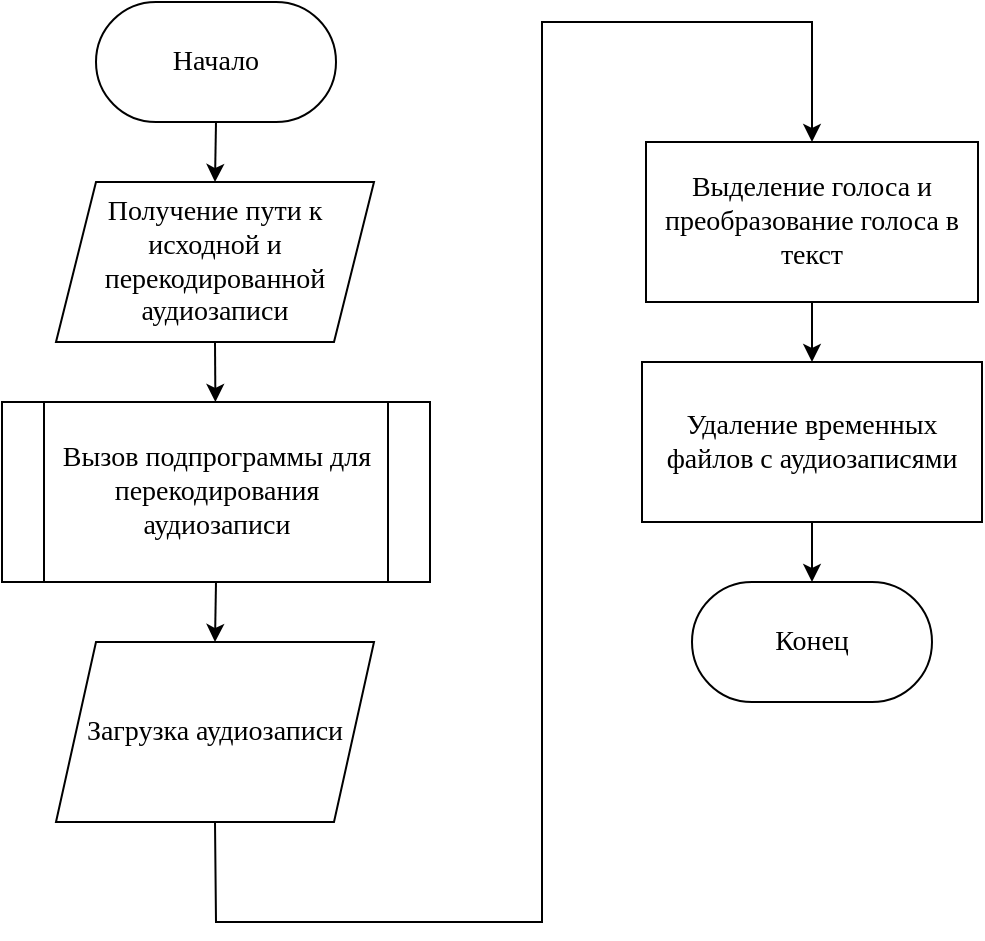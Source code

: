 <mxfile version="24.8.8">
  <diagram name="Страница — 1" id="ob4cTclGZawf6yzw8rWF">
    <mxGraphModel dx="1434" dy="772" grid="1" gridSize="10" guides="1" tooltips="1" connect="1" arrows="1" fold="1" page="1" pageScale="1" pageWidth="827" pageHeight="1169" math="0" shadow="0">
      <root>
        <mxCell id="0" />
        <mxCell id="1" parent="0" />
        <mxCell id="HNKxULLOcLgKUf2eaxGO-1" value="&lt;font style=&quot;font-size: 14px;&quot; face=&quot;Times New Roman&quot;&gt;Вызов подпрограммы для перекодирования аудиозаписи&lt;/font&gt;" style="shape=process;whiteSpace=wrap;html=1;backgroundOutline=1;" vertex="1" parent="1">
          <mxGeometry x="50" y="240" width="214" height="90" as="geometry" />
        </mxCell>
        <mxCell id="HNKxULLOcLgKUf2eaxGO-2" value="&lt;font style=&quot;font-size: 14px;&quot; face=&quot;Times New Roman&quot;&gt;Начало&lt;/font&gt;" style="rounded=1;whiteSpace=wrap;html=1;arcSize=50;" vertex="1" parent="1">
          <mxGeometry x="97" y="40" width="120" height="60" as="geometry" />
        </mxCell>
        <mxCell id="HNKxULLOcLgKUf2eaxGO-3" value="&lt;font face=&quot;Times New Roman&quot; style=&quot;font-size: 14px;&quot;&gt;Конец&lt;/font&gt;" style="rounded=1;whiteSpace=wrap;html=1;arcSize=50;" vertex="1" parent="1">
          <mxGeometry x="395" y="330" width="120" height="60" as="geometry" />
        </mxCell>
        <mxCell id="HNKxULLOcLgKUf2eaxGO-4" value="&lt;font style=&quot;font-size: 14px;&quot; face=&quot;Times New Roman&quot;&gt;Получение пути к исходной и перекодированной аудиозаписи&lt;/font&gt;" style="shape=parallelogram;perimeter=parallelogramPerimeter;whiteSpace=wrap;html=1;fixedSize=1;" vertex="1" parent="1">
          <mxGeometry x="77" y="130" width="159" height="80" as="geometry" />
        </mxCell>
        <mxCell id="HNKxULLOcLgKUf2eaxGO-5" value="&lt;font style=&quot;font-size: 14px;&quot; face=&quot;Times New Roman&quot;&gt;Загрузка аудиозаписи&lt;/font&gt;" style="shape=parallelogram;perimeter=parallelogramPerimeter;whiteSpace=wrap;html=1;fixedSize=1;" vertex="1" parent="1">
          <mxGeometry x="77" y="360" width="159" height="90" as="geometry" />
        </mxCell>
        <mxCell id="HNKxULLOcLgKUf2eaxGO-6" value="&lt;font face=&quot;Times New Roman&quot; style=&quot;font-size: 14px;&quot;&gt;Выделение голоса и преобразование голоса в текст&lt;/font&gt;" style="rounded=0;whiteSpace=wrap;html=1;" vertex="1" parent="1">
          <mxGeometry x="372" y="110" width="166" height="80" as="geometry" />
        </mxCell>
        <mxCell id="HNKxULLOcLgKUf2eaxGO-7" value="&lt;font style=&quot;font-size: 14px;&quot; face=&quot;Times New Roman&quot;&gt;Удаление временных файлов с аудиозаписями&lt;/font&gt;" style="rounded=0;whiteSpace=wrap;html=1;" vertex="1" parent="1">
          <mxGeometry x="370" y="220" width="170" height="80" as="geometry" />
        </mxCell>
        <mxCell id="HNKxULLOcLgKUf2eaxGO-8" value="" style="endArrow=classic;html=1;rounded=0;exitX=0.5;exitY=1;exitDx=0;exitDy=0;entryX=0.5;entryY=0;entryDx=0;entryDy=0;" edge="1" parent="1" source="HNKxULLOcLgKUf2eaxGO-2" target="HNKxULLOcLgKUf2eaxGO-4">
          <mxGeometry width="50" height="50" relative="1" as="geometry">
            <mxPoint x="270" y="430" as="sourcePoint" />
            <mxPoint x="320" y="380" as="targetPoint" />
          </mxGeometry>
        </mxCell>
        <mxCell id="HNKxULLOcLgKUf2eaxGO-9" value="" style="endArrow=classic;html=1;rounded=0;exitX=0.5;exitY=1;exitDx=0;exitDy=0;" edge="1" parent="1" source="HNKxULLOcLgKUf2eaxGO-4" target="HNKxULLOcLgKUf2eaxGO-1">
          <mxGeometry width="50" height="50" relative="1" as="geometry">
            <mxPoint x="270" y="430" as="sourcePoint" />
            <mxPoint x="320" y="380" as="targetPoint" />
          </mxGeometry>
        </mxCell>
        <mxCell id="HNKxULLOcLgKUf2eaxGO-10" value="" style="endArrow=classic;html=1;rounded=0;exitX=0.5;exitY=1;exitDx=0;exitDy=0;entryX=0.5;entryY=0;entryDx=0;entryDy=0;" edge="1" parent="1" source="HNKxULLOcLgKUf2eaxGO-1" target="HNKxULLOcLgKUf2eaxGO-5">
          <mxGeometry width="50" height="50" relative="1" as="geometry">
            <mxPoint x="270" y="430" as="sourcePoint" />
            <mxPoint x="320" y="380" as="targetPoint" />
          </mxGeometry>
        </mxCell>
        <mxCell id="HNKxULLOcLgKUf2eaxGO-11" value="" style="endArrow=classic;html=1;rounded=0;exitX=0.5;exitY=1;exitDx=0;exitDy=0;entryX=0.5;entryY=0;entryDx=0;entryDy=0;" edge="1" parent="1" source="HNKxULLOcLgKUf2eaxGO-6" target="HNKxULLOcLgKUf2eaxGO-7">
          <mxGeometry width="50" height="50" relative="1" as="geometry">
            <mxPoint x="270" y="430" as="sourcePoint" />
            <mxPoint x="320" y="380" as="targetPoint" />
          </mxGeometry>
        </mxCell>
        <mxCell id="HNKxULLOcLgKUf2eaxGO-12" value="" style="endArrow=classic;html=1;rounded=0;exitX=0.5;exitY=1;exitDx=0;exitDy=0;entryX=0.5;entryY=0;entryDx=0;entryDy=0;" edge="1" parent="1" source="HNKxULLOcLgKUf2eaxGO-7" target="HNKxULLOcLgKUf2eaxGO-3">
          <mxGeometry width="50" height="50" relative="1" as="geometry">
            <mxPoint x="270" y="430" as="sourcePoint" />
            <mxPoint x="320" y="380" as="targetPoint" />
          </mxGeometry>
        </mxCell>
        <mxCell id="HNKxULLOcLgKUf2eaxGO-13" value="" style="endArrow=classic;html=1;rounded=0;exitX=0.5;exitY=1;exitDx=0;exitDy=0;entryX=0.5;entryY=0;entryDx=0;entryDy=0;" edge="1" parent="1" source="HNKxULLOcLgKUf2eaxGO-5" target="HNKxULLOcLgKUf2eaxGO-6">
          <mxGeometry width="50" height="50" relative="1" as="geometry">
            <mxPoint x="270" y="430" as="sourcePoint" />
            <mxPoint x="320" y="380" as="targetPoint" />
            <Array as="points">
              <mxPoint x="157" y="500" />
              <mxPoint x="320" y="500" />
              <mxPoint x="320" y="50" />
              <mxPoint x="455" y="50" />
            </Array>
          </mxGeometry>
        </mxCell>
      </root>
    </mxGraphModel>
  </diagram>
</mxfile>
